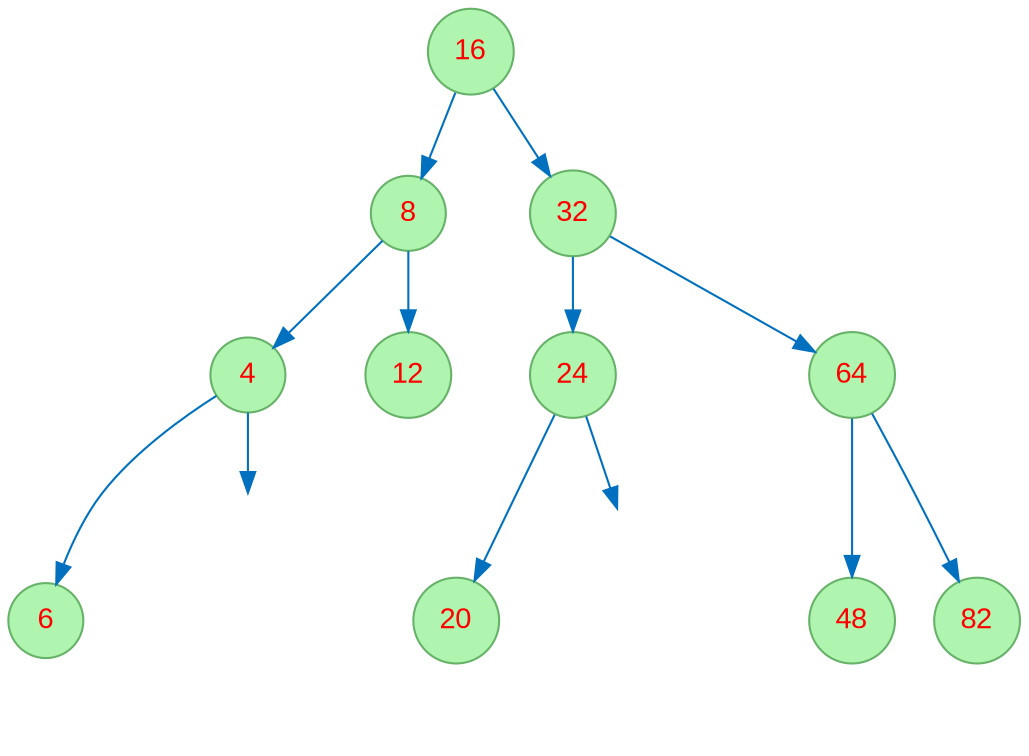 digraph "tree5-99" {
node [fontname="Arial", fontcolor=red, shape=circle, style=filled, color="#66B268", fillcolor="#AFF4AF" ];
edge [color = "#0070BF"];
396180261 [label="16"];
396180261 -> 625576447;
625576447 [label="8"];
625576447 -> 1560911714;
1560911714 [label="4"];
1560911714 -> 939047783;
939047783 [label="6"];
l1560911714 [style=invis];
1560911714 -> l1560911714;
625576447 -> 1237514926;
1237514926 [label="12"];
396180261 -> 548246552;
548246552 [label="32"];
548246552 -> 835648992;
835648992 [label="24"];
835648992 -> 1134517053;
1134517053 [label="20"];
l835648992 [style=invis];
835648992 -> l835648992;
548246552 -> 492228202;
492228202 [label="64"];
492228202 -> 1368884364;
1368884364 [label="48"];
492228202 -> 401625763;
401625763 [label="82"];
}

